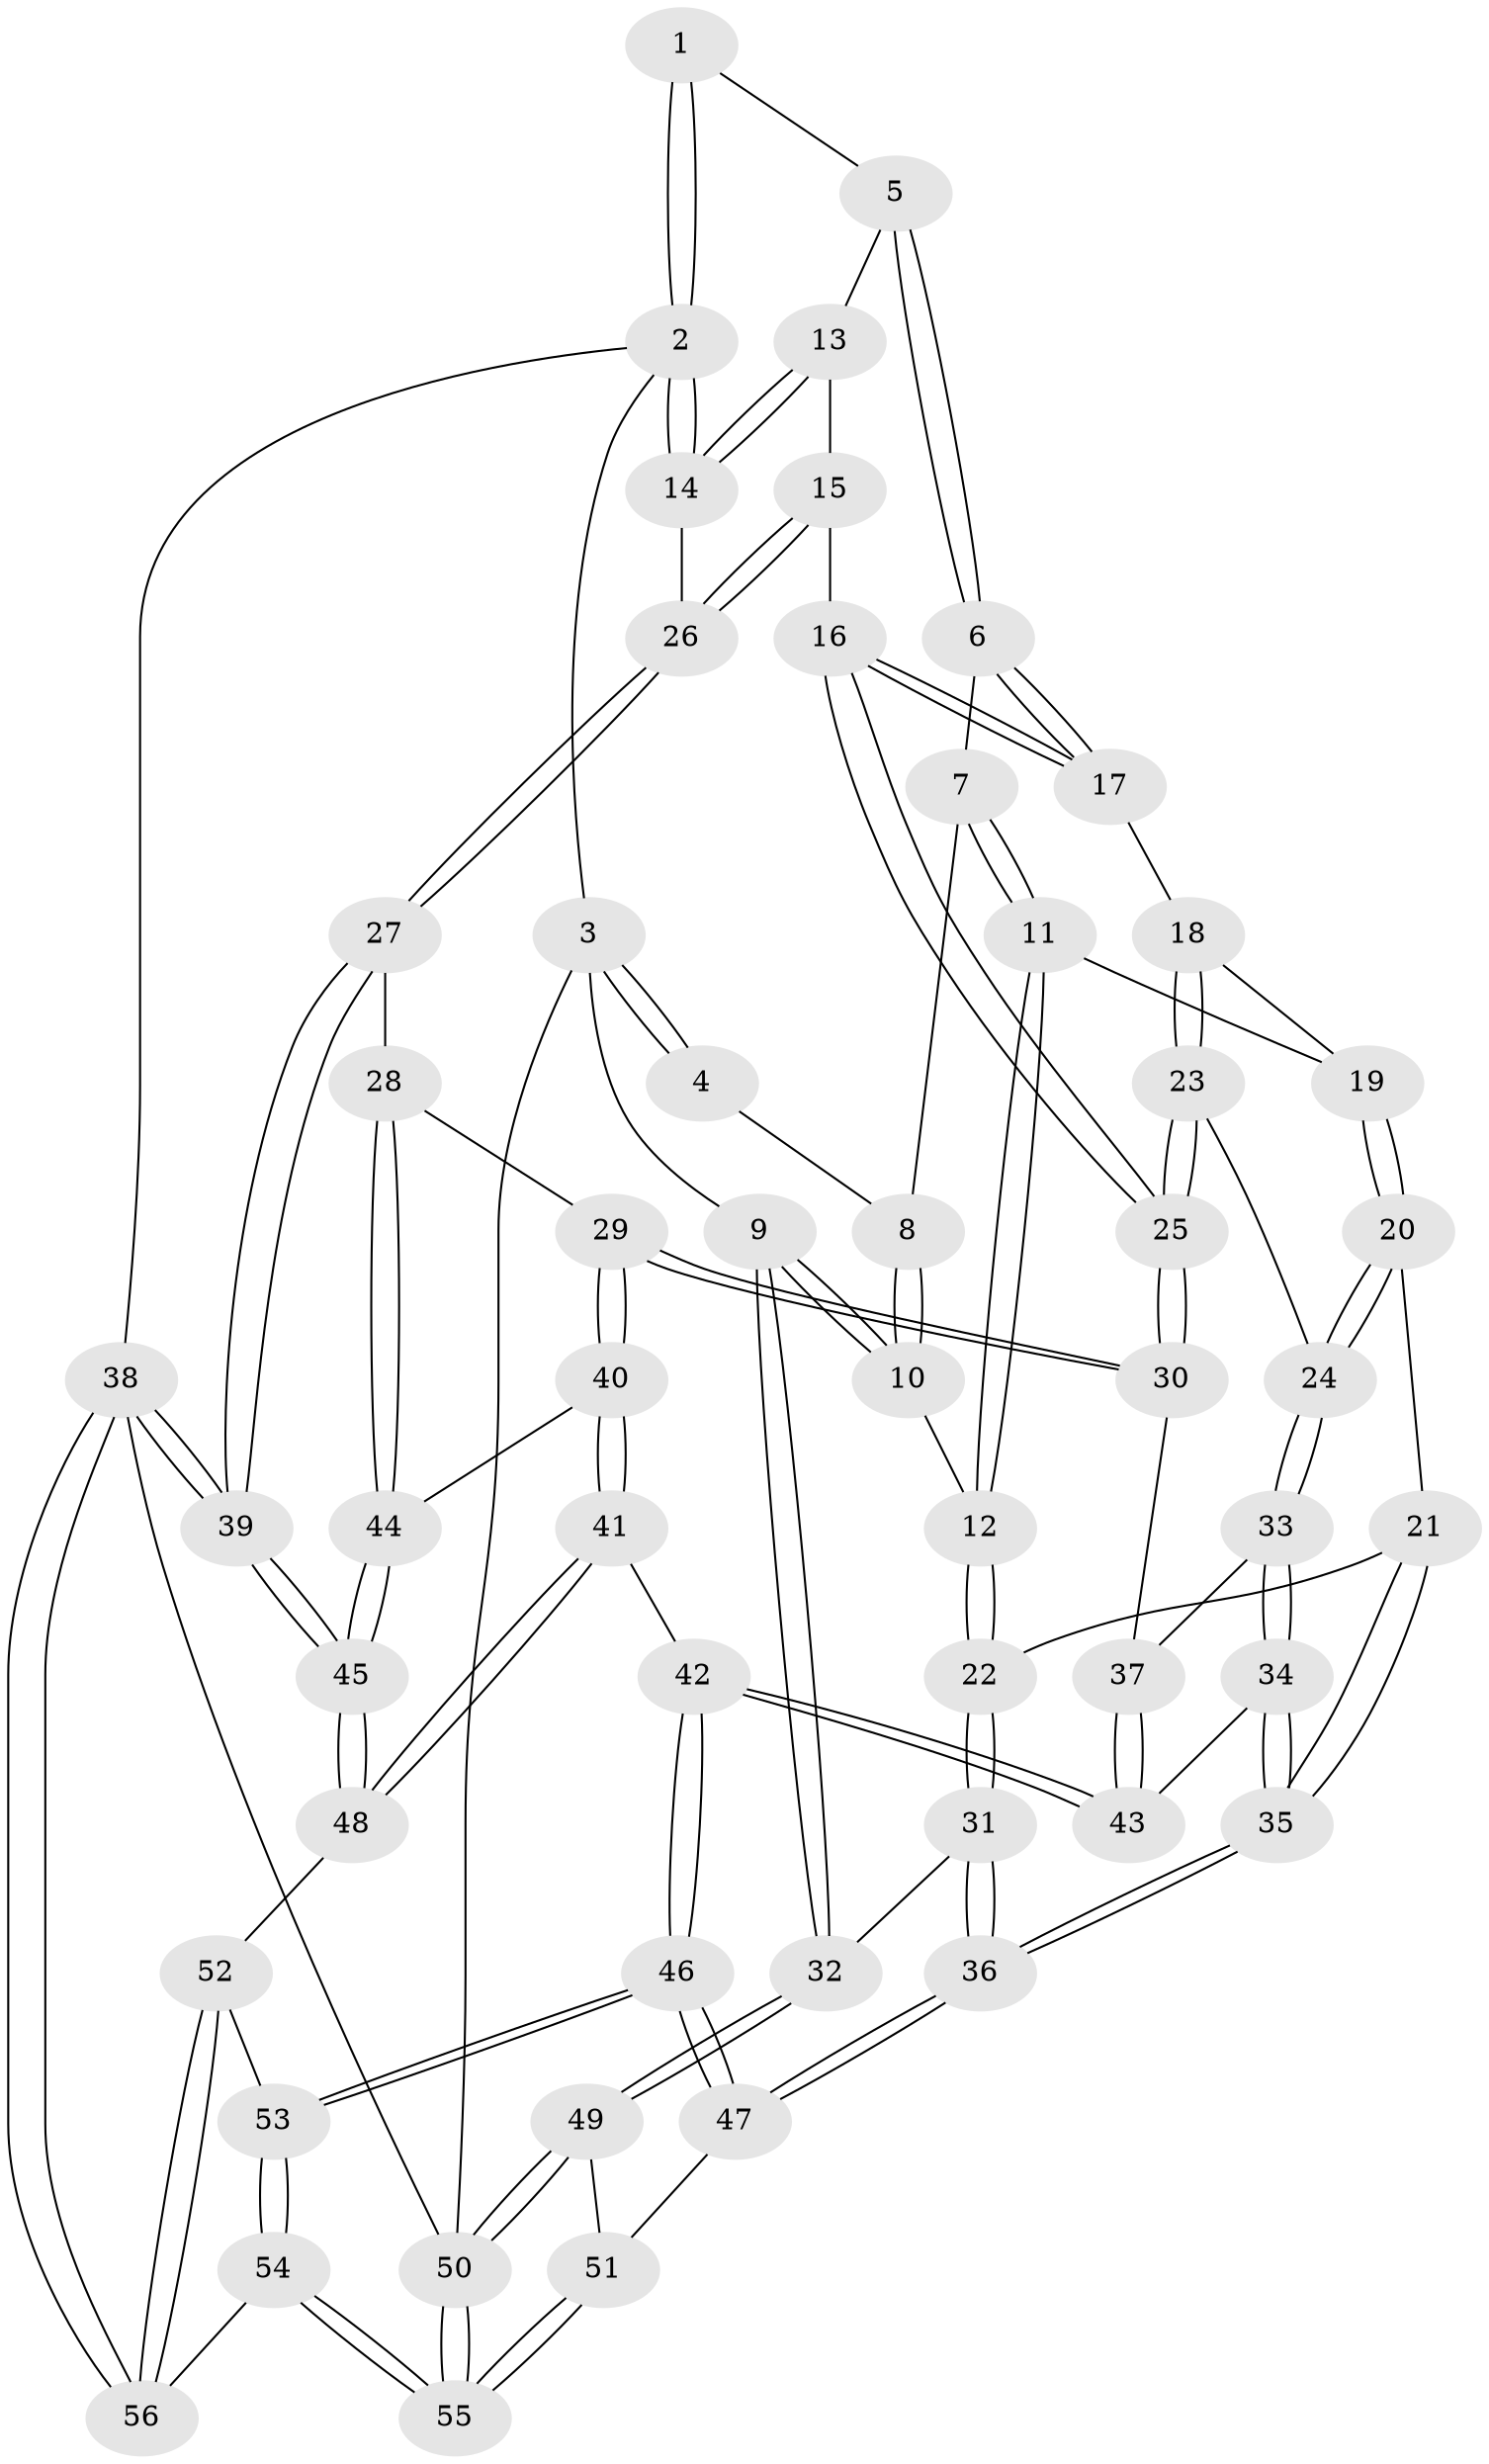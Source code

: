 // coarse degree distribution, {9: 0.02564102564102564, 3: 0.07692307692307693, 4: 0.38461538461538464, 5: 0.46153846153846156, 6: 0.05128205128205128}
// Generated by graph-tools (version 1.1) at 2025/21/03/04/25 18:21:03]
// undirected, 56 vertices, 137 edges
graph export_dot {
graph [start="1"]
  node [color=gray90,style=filled];
  1 [pos="+0.5316668218826491+0"];
  2 [pos="+1+0"];
  3 [pos="+0+0"];
  4 [pos="+0.3322576240894554+0"];
  5 [pos="+0.5595110013155035+0.08531013686355768"];
  6 [pos="+0.5515071140575243+0.10278389629627421"];
  7 [pos="+0.2640907312952669+0.13300861173230671"];
  8 [pos="+0.23571736278868988+0.06230223031910869"];
  9 [pos="+0+0.15543130624684035"];
  10 [pos="+0+0.16280648964419547"];
  11 [pos="+0.26569147477819066+0.22693317699377358"];
  12 [pos="+0.1420071818637728+0.26573449991761255"];
  13 [pos="+0.6304217550530749+0.10983730970972987"];
  14 [pos="+1+0"];
  15 [pos="+0.8586929738598389+0.21415619969420288"];
  16 [pos="+0.6479115801986317+0.36010054587843215"];
  17 [pos="+0.5347451388910084+0.16808950279039286"];
  18 [pos="+0.45116826359305795+0.2427294376646676"];
  19 [pos="+0.2821163626608419+0.23957462517081923"];
  20 [pos="+0.2952870495494505+0.3846956764725694"];
  21 [pos="+0.19087216041402996+0.4322412011954587"];
  22 [pos="+0.18007991647181837+0.43082176348598267"];
  23 [pos="+0.43284797207772174+0.40170186533626423"];
  24 [pos="+0.3961959812648182+0.4336881570407384"];
  25 [pos="+0.6427985971720673+0.437317651122881"];
  26 [pos="+1+0.21413147249391418"];
  27 [pos="+1+0.40424180805047666"];
  28 [pos="+1+0.406717895151235"];
  29 [pos="+0.6977376771472823+0.4810772640065403"];
  30 [pos="+0.6517888409406757+0.45640377966527085"];
  31 [pos="+0+0.5503994729464851"];
  32 [pos="+0+0.5371358288276687"];
  33 [pos="+0.38943185530349533+0.5212703465285718"];
  34 [pos="+0.3587285045211884+0.624328983198665"];
  35 [pos="+0.33687583876721855+0.6351716802524486"];
  36 [pos="+0.24927463805665884+0.7218281557175666"];
  37 [pos="+0.6102267557888781+0.5027881156733865"];
  38 [pos="+1+1"];
  39 [pos="+1+1"];
  40 [pos="+0.7512875408329721+0.6876816960478395"];
  41 [pos="+0.6176327769000397+0.7646708820446639"];
  42 [pos="+0.5862735852460205+0.7532208164394023"];
  43 [pos="+0.517270994346797+0.6691370516129468"];
  44 [pos="+0.7951324485156224+0.696554858986317"];
  45 [pos="+1+0.9313685134085096"];
  46 [pos="+0.3569753076050747+0.9392526494874185"];
  47 [pos="+0.24608479221816826+0.7921976224230441"];
  48 [pos="+0.6439793840630177+0.8497358370151804"];
  49 [pos="+0+0.7589744142343845"];
  50 [pos="+0+1"];
  51 [pos="+0.11829816695381136+0.864296514908723"];
  52 [pos="+0.6397482495301181+0.8827407908419689"];
  53 [pos="+0.35905068099602194+0.9490415130422706"];
  54 [pos="+0.39090579199574205+1"];
  55 [pos="+0+1"];
  56 [pos="+0.6356570703857853+1"];
  1 -- 2;
  1 -- 2;
  1 -- 5;
  2 -- 3;
  2 -- 14;
  2 -- 14;
  2 -- 38;
  3 -- 4;
  3 -- 4;
  3 -- 9;
  3 -- 50;
  4 -- 8;
  5 -- 6;
  5 -- 6;
  5 -- 13;
  6 -- 7;
  6 -- 17;
  6 -- 17;
  7 -- 8;
  7 -- 11;
  7 -- 11;
  8 -- 10;
  8 -- 10;
  9 -- 10;
  9 -- 10;
  9 -- 32;
  9 -- 32;
  10 -- 12;
  11 -- 12;
  11 -- 12;
  11 -- 19;
  12 -- 22;
  12 -- 22;
  13 -- 14;
  13 -- 14;
  13 -- 15;
  14 -- 26;
  15 -- 16;
  15 -- 26;
  15 -- 26;
  16 -- 17;
  16 -- 17;
  16 -- 25;
  16 -- 25;
  17 -- 18;
  18 -- 19;
  18 -- 23;
  18 -- 23;
  19 -- 20;
  19 -- 20;
  20 -- 21;
  20 -- 24;
  20 -- 24;
  21 -- 22;
  21 -- 35;
  21 -- 35;
  22 -- 31;
  22 -- 31;
  23 -- 24;
  23 -- 25;
  23 -- 25;
  24 -- 33;
  24 -- 33;
  25 -- 30;
  25 -- 30;
  26 -- 27;
  26 -- 27;
  27 -- 28;
  27 -- 39;
  27 -- 39;
  28 -- 29;
  28 -- 44;
  28 -- 44;
  29 -- 30;
  29 -- 30;
  29 -- 40;
  29 -- 40;
  30 -- 37;
  31 -- 32;
  31 -- 36;
  31 -- 36;
  32 -- 49;
  32 -- 49;
  33 -- 34;
  33 -- 34;
  33 -- 37;
  34 -- 35;
  34 -- 35;
  34 -- 43;
  35 -- 36;
  35 -- 36;
  36 -- 47;
  36 -- 47;
  37 -- 43;
  37 -- 43;
  38 -- 39;
  38 -- 39;
  38 -- 56;
  38 -- 56;
  38 -- 50;
  39 -- 45;
  39 -- 45;
  40 -- 41;
  40 -- 41;
  40 -- 44;
  41 -- 42;
  41 -- 48;
  41 -- 48;
  42 -- 43;
  42 -- 43;
  42 -- 46;
  42 -- 46;
  44 -- 45;
  44 -- 45;
  45 -- 48;
  45 -- 48;
  46 -- 47;
  46 -- 47;
  46 -- 53;
  46 -- 53;
  47 -- 51;
  48 -- 52;
  49 -- 50;
  49 -- 50;
  49 -- 51;
  50 -- 55;
  50 -- 55;
  51 -- 55;
  51 -- 55;
  52 -- 53;
  52 -- 56;
  52 -- 56;
  53 -- 54;
  53 -- 54;
  54 -- 55;
  54 -- 55;
  54 -- 56;
}
